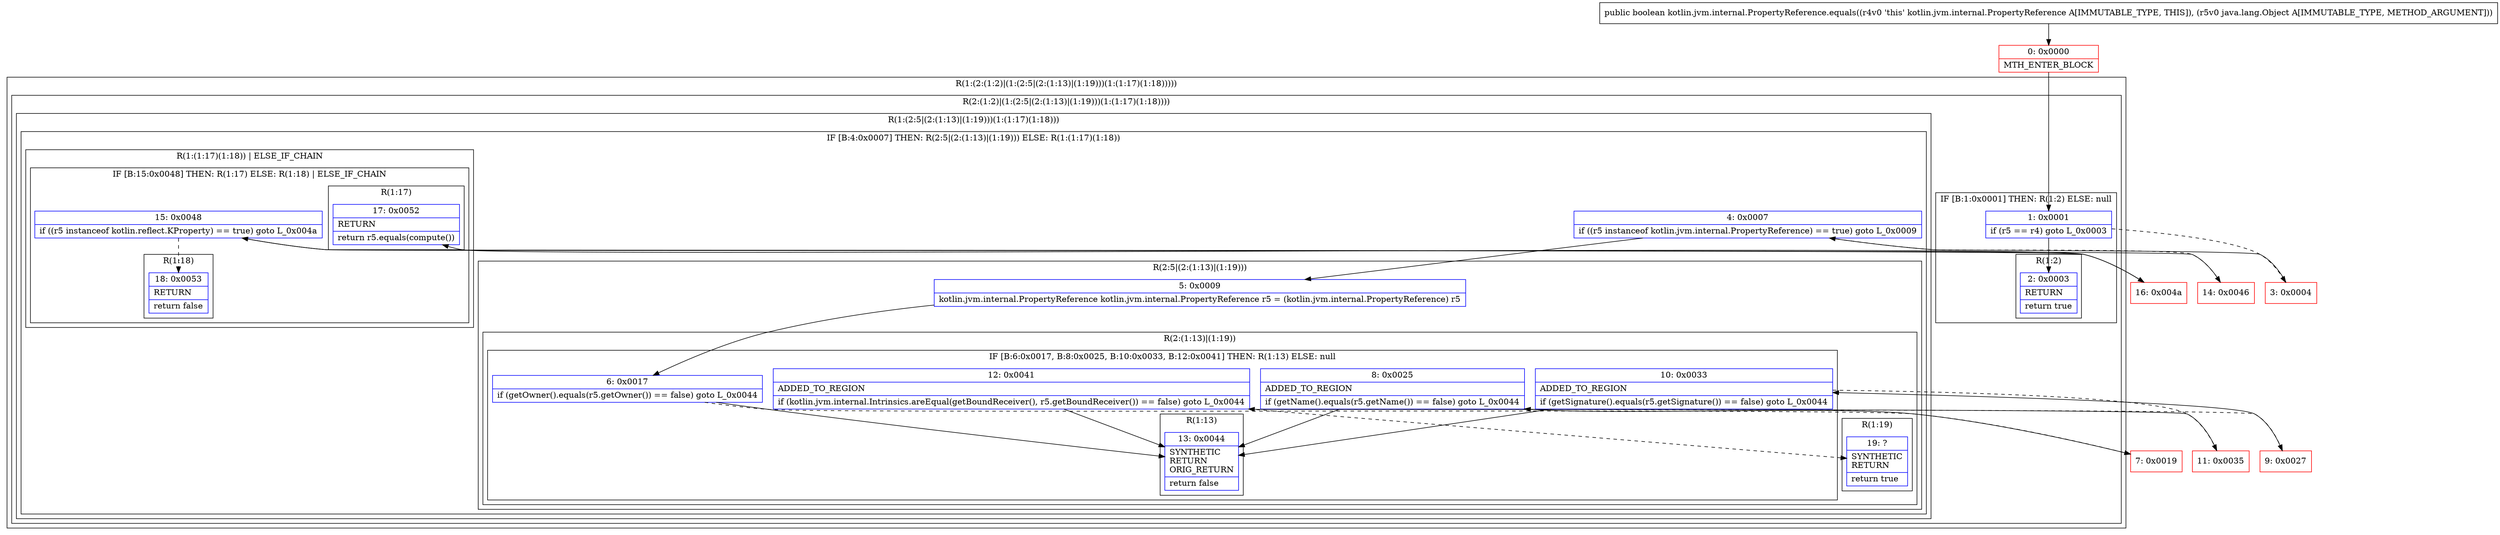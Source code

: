 digraph "CFG forkotlin.jvm.internal.PropertyReference.equals(Ljava\/lang\/Object;)Z" {
subgraph cluster_Region_401959787 {
label = "R(1:(2:(1:2)|(1:(2:5|(2:(1:13)|(1:19)))(1:(1:17)(1:18)))))";
node [shape=record,color=blue];
subgraph cluster_Region_216144864 {
label = "R(2:(1:2)|(1:(2:5|(2:(1:13)|(1:19)))(1:(1:17)(1:18))))";
node [shape=record,color=blue];
subgraph cluster_IfRegion_1043445202 {
label = "IF [B:1:0x0001] THEN: R(1:2) ELSE: null";
node [shape=record,color=blue];
Node_1 [shape=record,label="{1\:\ 0x0001|if (r5 == r4) goto L_0x0003\l}"];
subgraph cluster_Region_522628157 {
label = "R(1:2)";
node [shape=record,color=blue];
Node_2 [shape=record,label="{2\:\ 0x0003|RETURN\l|return true\l}"];
}
}
subgraph cluster_Region_599011969 {
label = "R(1:(2:5|(2:(1:13)|(1:19)))(1:(1:17)(1:18)))";
node [shape=record,color=blue];
subgraph cluster_IfRegion_1066733580 {
label = "IF [B:4:0x0007] THEN: R(2:5|(2:(1:13)|(1:19))) ELSE: R(1:(1:17)(1:18))";
node [shape=record,color=blue];
Node_4 [shape=record,label="{4\:\ 0x0007|if ((r5 instanceof kotlin.jvm.internal.PropertyReference) == true) goto L_0x0009\l}"];
subgraph cluster_Region_546539622 {
label = "R(2:5|(2:(1:13)|(1:19)))";
node [shape=record,color=blue];
Node_5 [shape=record,label="{5\:\ 0x0009|kotlin.jvm.internal.PropertyReference kotlin.jvm.internal.PropertyReference r5 = (kotlin.jvm.internal.PropertyReference) r5\l}"];
subgraph cluster_Region_213495049 {
label = "R(2:(1:13)|(1:19))";
node [shape=record,color=blue];
subgraph cluster_IfRegion_295143129 {
label = "IF [B:6:0x0017, B:8:0x0025, B:10:0x0033, B:12:0x0041] THEN: R(1:13) ELSE: null";
node [shape=record,color=blue];
Node_6 [shape=record,label="{6\:\ 0x0017|if (getOwner().equals(r5.getOwner()) == false) goto L_0x0044\l}"];
Node_8 [shape=record,label="{8\:\ 0x0025|ADDED_TO_REGION\l|if (getName().equals(r5.getName()) == false) goto L_0x0044\l}"];
Node_10 [shape=record,label="{10\:\ 0x0033|ADDED_TO_REGION\l|if (getSignature().equals(r5.getSignature()) == false) goto L_0x0044\l}"];
Node_12 [shape=record,label="{12\:\ 0x0041|ADDED_TO_REGION\l|if (kotlin.jvm.internal.Intrinsics.areEqual(getBoundReceiver(), r5.getBoundReceiver()) == false) goto L_0x0044\l}"];
subgraph cluster_Region_651476967 {
label = "R(1:13)";
node [shape=record,color=blue];
Node_13 [shape=record,label="{13\:\ 0x0044|SYNTHETIC\lRETURN\lORIG_RETURN\l|return false\l}"];
}
}
subgraph cluster_Region_611758470 {
label = "R(1:19)";
node [shape=record,color=blue];
Node_19 [shape=record,label="{19\:\ ?|SYNTHETIC\lRETURN\l|return true\l}"];
}
}
}
subgraph cluster_Region_871682164 {
label = "R(1:(1:17)(1:18)) | ELSE_IF_CHAIN\l";
node [shape=record,color=blue];
subgraph cluster_IfRegion_1919218406 {
label = "IF [B:15:0x0048] THEN: R(1:17) ELSE: R(1:18) | ELSE_IF_CHAIN\l";
node [shape=record,color=blue];
Node_15 [shape=record,label="{15\:\ 0x0048|if ((r5 instanceof kotlin.reflect.KProperty) == true) goto L_0x004a\l}"];
subgraph cluster_Region_1900822730 {
label = "R(1:17)";
node [shape=record,color=blue];
Node_17 [shape=record,label="{17\:\ 0x0052|RETURN\l|return r5.equals(compute())\l}"];
}
subgraph cluster_Region_1613178340 {
label = "R(1:18)";
node [shape=record,color=blue];
Node_18 [shape=record,label="{18\:\ 0x0053|RETURN\l|return false\l}"];
}
}
}
}
}
}
}
Node_0 [shape=record,color=red,label="{0\:\ 0x0000|MTH_ENTER_BLOCK\l}"];
Node_3 [shape=record,color=red,label="{3\:\ 0x0004}"];
Node_7 [shape=record,color=red,label="{7\:\ 0x0019}"];
Node_9 [shape=record,color=red,label="{9\:\ 0x0027}"];
Node_11 [shape=record,color=red,label="{11\:\ 0x0035}"];
Node_14 [shape=record,color=red,label="{14\:\ 0x0046}"];
Node_16 [shape=record,color=red,label="{16\:\ 0x004a}"];
MethodNode[shape=record,label="{public boolean kotlin.jvm.internal.PropertyReference.equals((r4v0 'this' kotlin.jvm.internal.PropertyReference A[IMMUTABLE_TYPE, THIS]), (r5v0 java.lang.Object A[IMMUTABLE_TYPE, METHOD_ARGUMENT])) }"];
MethodNode -> Node_0;
Node_1 -> Node_2;
Node_1 -> Node_3[style=dashed];
Node_4 -> Node_5;
Node_4 -> Node_14[style=dashed];
Node_5 -> Node_6;
Node_6 -> Node_7[style=dashed];
Node_6 -> Node_13;
Node_8 -> Node_9[style=dashed];
Node_8 -> Node_13;
Node_10 -> Node_11[style=dashed];
Node_10 -> Node_13;
Node_12 -> Node_13;
Node_12 -> Node_19[style=dashed];
Node_15 -> Node_16;
Node_15 -> Node_18[style=dashed];
Node_0 -> Node_1;
Node_3 -> Node_4;
Node_7 -> Node_8;
Node_9 -> Node_10;
Node_11 -> Node_12;
Node_14 -> Node_15;
Node_16 -> Node_17;
}

